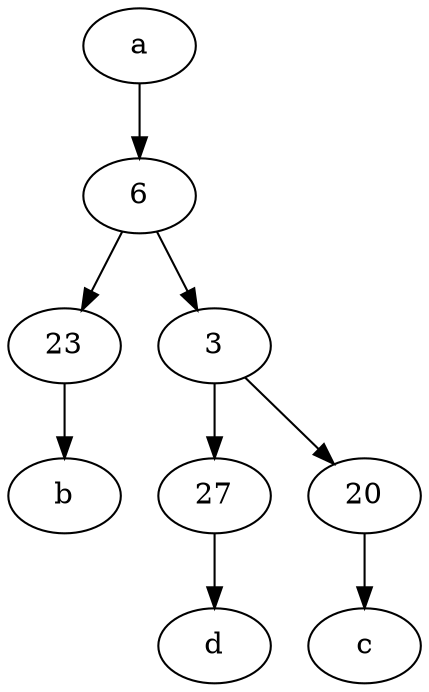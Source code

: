 digraph  {
	a [pos="40,10!"];
	27;
	23;
	20;
	6;
	3;
	23 -> b;
	3 -> 20;
	3 -> 27;
	6 -> 3;
	27 -> d;
	20 -> c;
	a -> 6;
	6 -> 23;

	}